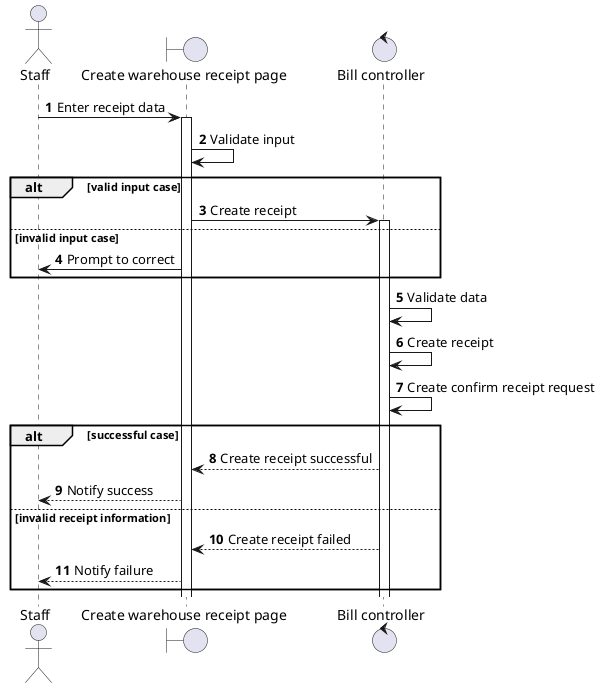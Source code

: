 @startuml
autonumber
actor Staff
boundary "Create warehouse receipt page" as Page
control "Bill controller" as BillClr
Staff -> Page ++: Enter receipt data
Page -> Page: Validate input
alt valid input case
Page -> BillClr ++: Create receipt
else invalid input case
Page -> Staff: Prompt to correct
end
BillClr -> BillClr: Validate data
BillClr -> BillClr: Create receipt
BillClr -> BillClr: Create confirm receipt request
alt successful case
BillClr --> Page: Create receipt successful
Page --> Staff: Notify success
else invalid receipt information
BillClr --> Page: Create receipt failed
Page --> Staff: Notify failure
end
@enduml
